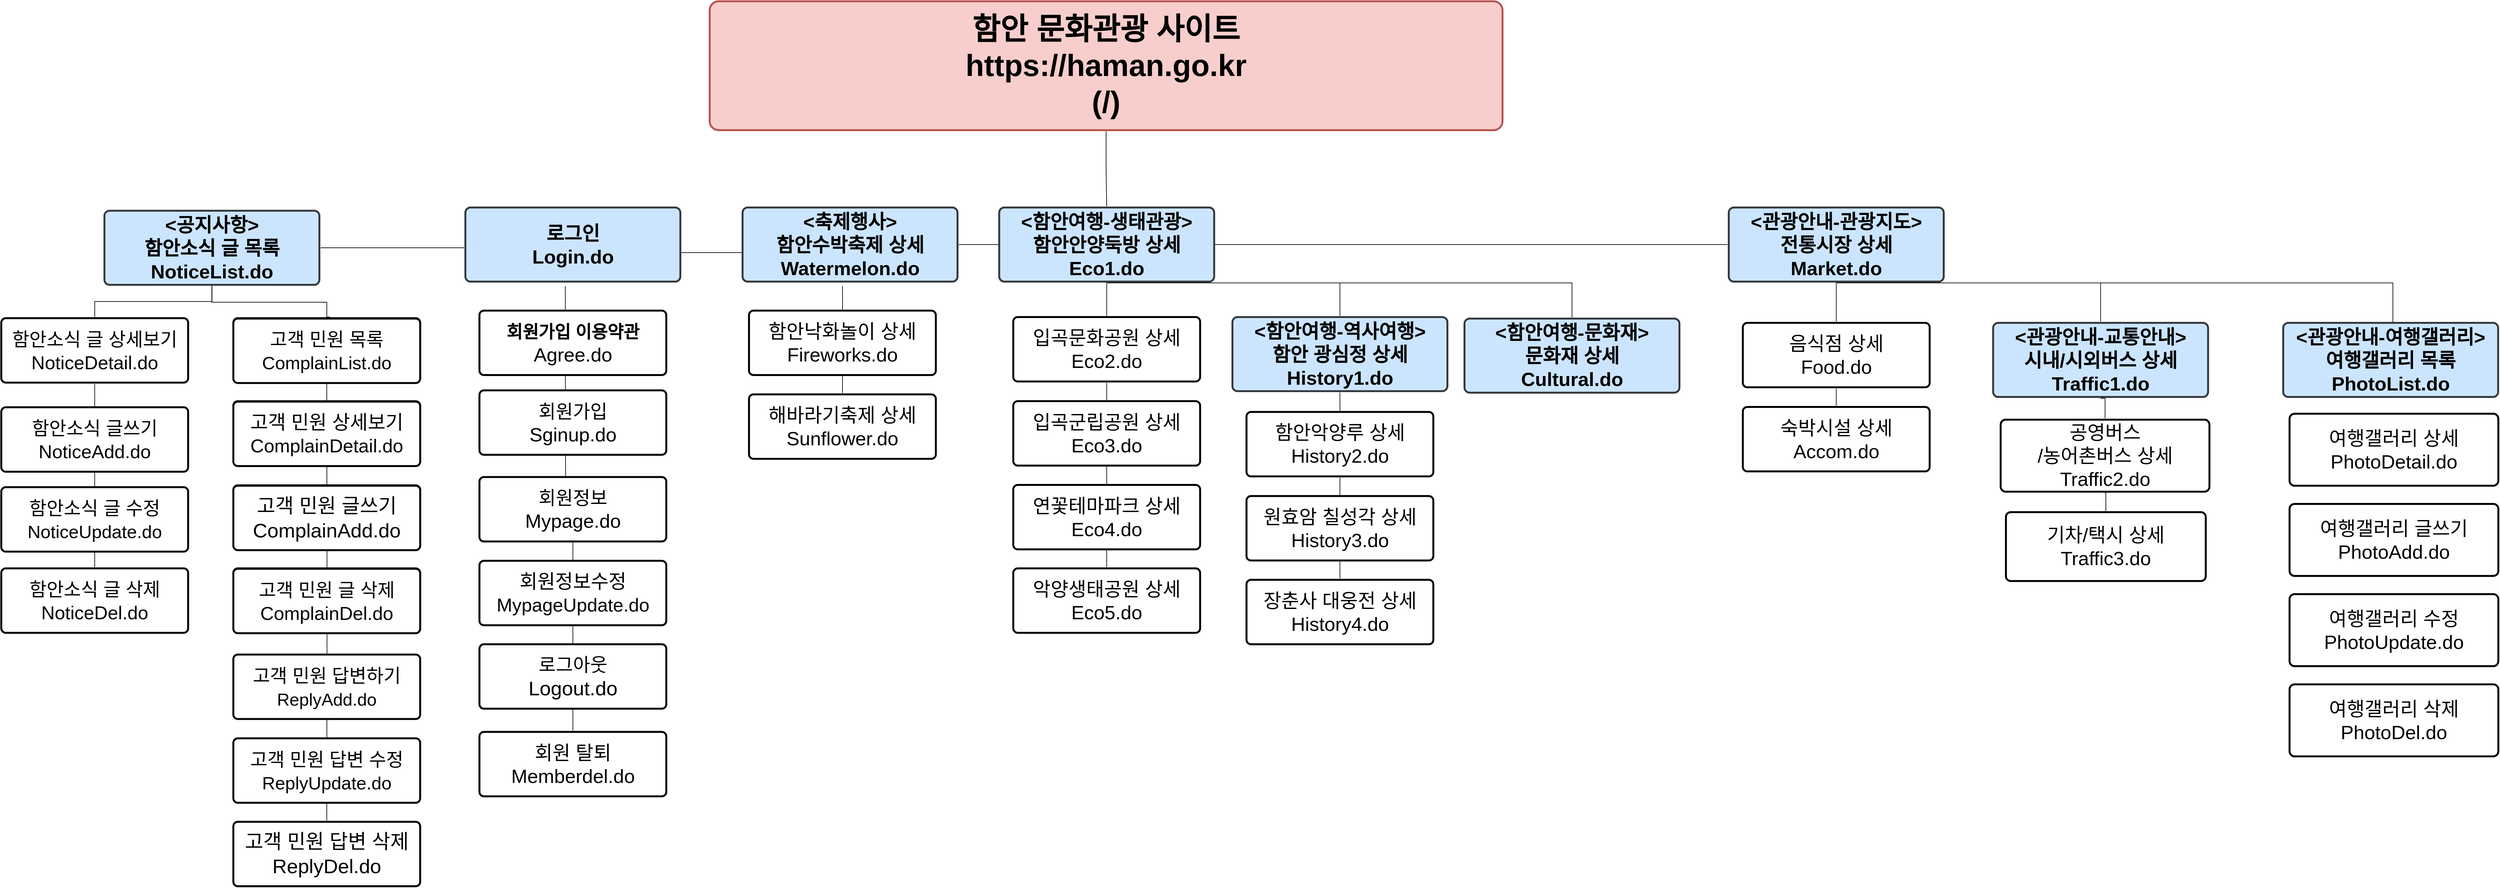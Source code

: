 <mxfile version="21.3.2" type="device">
  <diagram id="6a731a19-8d31-9384-78a2-239565b7b9f0" name="Page-1">
    <mxGraphModel dx="3509" dy="2402" grid="1" gridSize="10" guides="0" tooltips="1" connect="1" arrows="1" fold="1" page="1" pageScale="1" pageWidth="1169" pageHeight="827" background="none" math="0" shadow="0">
      <root>
        <mxCell id="0" />
        <mxCell id="1" parent="0" />
        <mxCell id="B97FNli7kyXhGJYyz91e-1827" style="edgeStyle=orthogonalEdgeStyle;rounded=0;orthogonalLoop=1;jettySize=auto;html=1;exitX=0.5;exitY=1;exitDx=0;exitDy=0;endArrow=none;endFill=0;" parent="1" source="1749" target="B97FNli7kyXhGJYyz91e-1786" edge="1">
          <mxGeometry relative="1" as="geometry" />
        </mxCell>
        <mxCell id="1749" value="&lt;font style=&quot;font-size: 47px;&quot;&gt;함안 문화관광 사이트&lt;br&gt;https://haman.go.kr&lt;br&gt;(/)&lt;br&gt;&lt;/font&gt;" style="rounded=1;whiteSpace=wrap;html=1;shadow=0;labelBackgroundColor=none;strokeWidth=3;fontFamily=Helvetica;fontSize=20;align=center;fontStyle=1;spacing=5;arcSize=7;perimeterSpacing=2;fillColor=#f8cecc;strokeColor=#b85450;" parent="1" vertex="1">
          <mxGeometry x="-61" y="-80" width="1230" height="200" as="geometry" />
        </mxCell>
        <mxCell id="B97FNli7kyXhGJYyz91e-1782" style="edgeStyle=orthogonalEdgeStyle;rounded=0;orthogonalLoop=1;jettySize=auto;html=1;exitX=1;exitY=0.5;exitDx=0;exitDy=0;endArrow=none;endFill=0;" parent="1" source="1771" target="B97FNli7kyXhGJYyz91e-1781" edge="1">
          <mxGeometry relative="1" as="geometry">
            <Array as="points">
              <mxPoint x="-560" y="302" />
              <mxPoint x="-560" y="302" />
            </Array>
          </mxGeometry>
        </mxCell>
        <mxCell id="B97FNli7kyXhGJYyz91e-1798" style="edgeStyle=orthogonalEdgeStyle;rounded=0;orthogonalLoop=1;jettySize=auto;html=1;exitX=0.5;exitY=1;exitDx=0;exitDy=0;endArrow=none;endFill=0;" parent="1" source="1771" target="kG1Z84SjeEAYpl0R3kHJ-1785" edge="1">
          <mxGeometry relative="1" as="geometry" />
        </mxCell>
        <mxCell id="B97FNli7kyXhGJYyz91e-1800" style="edgeStyle=orthogonalEdgeStyle;rounded=0;orthogonalLoop=1;jettySize=auto;html=1;exitX=0.5;exitY=1;exitDx=0;exitDy=0;endArrow=none;endFill=0;" parent="1" edge="1">
          <mxGeometry relative="1" as="geometry">
            <mxPoint x="-833.25" y="359.0" as="sourcePoint" />
            <mxPoint x="-650" y="410" as="targetPoint" />
            <Array as="points">
              <mxPoint x="-833" y="387" />
              <mxPoint x="-655" y="387" />
            </Array>
          </mxGeometry>
        </mxCell>
        <mxCell id="1771" value="&amp;lt;공지사항&amp;gt;&lt;br&gt;함안소식 글 목록&lt;br&gt;NoticeList.do" style="rounded=1;whiteSpace=wrap;html=1;shadow=0;labelBackgroundColor=none;strokeWidth=3;fontFamily=Helvetica;fontSize=30;align=center;spacing=5;fontStyle=1;arcSize=7;perimeterSpacing=2;aspect=fixed;fillColor=#cce5ff;strokeColor=#36393d;" parent="1" vertex="1">
          <mxGeometry x="-1000" y="245" width="333.5" height="115" as="geometry" />
        </mxCell>
        <mxCell id="kG1Z84SjeEAYpl0R3kHJ-1810" style="edgeStyle=orthogonalEdgeStyle;rounded=0;orthogonalLoop=1;jettySize=auto;html=1;exitX=0.5;exitY=1;exitDx=0;exitDy=0;endArrow=none;endFill=0;" parent="1" target="kG1Z84SjeEAYpl0R3kHJ-1804" edge="1">
          <mxGeometry relative="1" as="geometry">
            <mxPoint x="-655.07" y="499.75" as="sourcePoint" />
          </mxGeometry>
        </mxCell>
        <mxCell id="B97FNli7kyXhGJYyz91e-1799" style="edgeStyle=orthogonalEdgeStyle;rounded=0;orthogonalLoop=1;jettySize=auto;html=1;exitX=0.5;exitY=1;exitDx=0;exitDy=0;endArrow=none;endFill=0;" parent="1" source="kG1Z84SjeEAYpl0R3kHJ-1785" target="kG1Z84SjeEAYpl0R3kHJ-1788" edge="1">
          <mxGeometry relative="1" as="geometry" />
        </mxCell>
        <mxCell id="kG1Z84SjeEAYpl0R3kHJ-1785" value="&lt;font style=&quot;font-size: 29px;&quot;&gt;함안소식 글 상세보기&lt;br&gt;NoticeDetail.do&lt;br&gt;&lt;/font&gt;" style="rounded=1;whiteSpace=wrap;html=1;shadow=0;labelBackgroundColor=none;strokeWidth=3;fontFamily=Helvetica;fontSize=30;align=center;spacing=5;fontStyle=0;arcSize=7;perimeterSpacing=2;aspect=fixed;" parent="1" vertex="1">
          <mxGeometry x="-1160" y="411.75" width="289.86" height="100" as="geometry" />
        </mxCell>
        <mxCell id="kG1Z84SjeEAYpl0R3kHJ-1786" value="&lt;font style=&quot;&quot;&gt;&lt;span style=&quot;font-size: 29px;&quot;&gt;함안소식 글 수정&lt;/span&gt;&lt;br&gt;&lt;font style=&quot;font-size: 28px;&quot;&gt;NoticeUpdate.do&lt;/font&gt;&lt;br&gt;&lt;/font&gt;" style="rounded=1;whiteSpace=wrap;html=1;shadow=0;labelBackgroundColor=none;strokeWidth=3;fontFamily=Helvetica;fontSize=30;align=center;spacing=5;fontStyle=0;arcSize=7;perimeterSpacing=2;aspect=fixed;" parent="1" vertex="1">
          <mxGeometry x="-1160" y="674" width="289.86" height="100" as="geometry" />
        </mxCell>
        <mxCell id="kG1Z84SjeEAYpl0R3kHJ-1788" value="&lt;font style=&quot;font-size: 29px;&quot;&gt;함안소식 글 삭제&lt;br&gt;NoticeDel.do&lt;br&gt;&lt;/font&gt;" style="rounded=1;whiteSpace=wrap;html=1;shadow=0;labelBackgroundColor=none;strokeWidth=3;fontFamily=Helvetica;fontSize=30;align=center;spacing=5;fontStyle=0;arcSize=7;perimeterSpacing=2;aspect=fixed;" parent="1" vertex="1">
          <mxGeometry x="-1160" y="800" width="289.86" height="100" as="geometry" />
        </mxCell>
        <mxCell id="kG1Z84SjeEAYpl0R3kHJ-1789" value="&lt;font style=&quot;font-size: 29px;&quot;&gt;함안소식 글쓰기&lt;br&gt;NoticeAdd.do&lt;br&gt;&lt;/font&gt;" style="rounded=1;whiteSpace=wrap;html=1;shadow=0;labelBackgroundColor=none;strokeWidth=3;fontFamily=Helvetica;fontSize=30;align=center;spacing=5;fontStyle=0;arcSize=7;perimeterSpacing=2;aspect=fixed;" parent="1" vertex="1">
          <mxGeometry x="-1160" y="550" width="289.86" height="100" as="geometry" />
        </mxCell>
        <mxCell id="kG1Z84SjeEAYpl0R3kHJ-1790" value="&lt;font style=&quot;&quot;&gt;&lt;span style=&quot;font-size: 27px;&quot;&gt;고객 민원 상세보기&lt;/span&gt;&lt;br&gt;&lt;font style=&quot;font-size: 25px;&quot;&gt;compainDetail.do&lt;/font&gt;&lt;br&gt;&lt;/font&gt;" style="rounded=1;whiteSpace=wrap;html=1;shadow=0;labelBackgroundColor=none;strokeWidth=3;fontFamily=Helvetica;fontSize=30;align=center;spacing=5;fontStyle=0;arcSize=7;perimeterSpacing=2;aspect=fixed;" parent="1" vertex="1">
          <mxGeometry x="-800.0" y="540.62" width="289.86" height="100" as="geometry" />
        </mxCell>
        <mxCell id="kG1Z84SjeEAYpl0R3kHJ-1792" value="&lt;font style=&quot;&quot;&gt;&lt;span style=&quot;font-size: 29px;&quot;&gt;고객 민원 목록&lt;/span&gt;&lt;br&gt;&lt;font style=&quot;font-size: 28px;&quot;&gt;compainList.do&lt;/font&gt;&lt;br&gt;&lt;/font&gt;" style="rounded=1;whiteSpace=wrap;html=1;shadow=0;labelBackgroundColor=none;strokeWidth=3;fontFamily=Helvetica;fontSize=30;align=center;spacing=5;fontStyle=0;arcSize=7;perimeterSpacing=2;aspect=fixed;" parent="1" vertex="1">
          <mxGeometry x="-800.0" y="411.75" width="289.86" height="100" as="geometry" />
        </mxCell>
        <mxCell id="kG1Z84SjeEAYpl0R3kHJ-1793" value="&lt;font style=&quot;&quot;&gt;&lt;span style=&quot;font-size: 29px;&quot;&gt;고객 민원 글 삭제&lt;/span&gt;&lt;br&gt;&lt;font style=&quot;font-size: 29px;&quot;&gt;compainDel.do&lt;/font&gt;&lt;br&gt;&lt;/font&gt;" style="rounded=1;whiteSpace=wrap;html=1;shadow=0;labelBackgroundColor=none;strokeWidth=3;fontFamily=Helvetica;fontSize=30;align=center;spacing=5;fontStyle=0;arcSize=7;perimeterSpacing=2;aspect=fixed;" parent="1" vertex="1">
          <mxGeometry x="-800.0" y="800" width="289.86" height="100" as="geometry" />
        </mxCell>
        <mxCell id="kG1Z84SjeEAYpl0R3kHJ-1794" value="&lt;font style=&quot;&quot;&gt;&lt;span style=&quot;font-size: 29px;&quot;&gt;고객 민원 글쓰기&lt;/span&gt;&lt;br&gt;&lt;font style=&quot;font-size: 27px;&quot;&gt;compainAdd.do&lt;/font&gt;&lt;br&gt;&lt;/font&gt;" style="rounded=1;whiteSpace=wrap;html=1;shadow=0;labelBackgroundColor=none;strokeWidth=3;fontFamily=Helvetica;fontSize=30;align=center;spacing=5;fontStyle=0;arcSize=7;perimeterSpacing=2;aspect=fixed;" parent="1" vertex="1">
          <mxGeometry x="-800.0" y="671.12" width="289.86" height="100" as="geometry" />
        </mxCell>
        <mxCell id="kG1Z84SjeEAYpl0R3kHJ-1819" style="edgeStyle=orthogonalEdgeStyle;rounded=0;orthogonalLoop=1;jettySize=auto;html=1;exitX=0.5;exitY=1;exitDx=0;exitDy=0;endArrow=none;endFill=0;" parent="1" target="kG1Z84SjeEAYpl0R3kHJ-1802" edge="1">
          <mxGeometry relative="1" as="geometry">
            <mxPoint x="-285.0" y="362.0" as="sourcePoint" />
          </mxGeometry>
        </mxCell>
        <mxCell id="kG1Z84SjeEAYpl0R3kHJ-1870" style="edgeStyle=orthogonalEdgeStyle;rounded=0;orthogonalLoop=1;jettySize=auto;html=1;exitX=1;exitY=0.5;exitDx=0;exitDy=0;entryX=0;entryY=0.5;entryDx=0;entryDy=0;endArrow=none;endFill=0;" parent="1" edge="1">
          <mxGeometry relative="1" as="geometry">
            <mxPoint x="-138" y="310.0" as="sourcePoint" />
            <mxPoint x="-2" y="310.0" as="targetPoint" />
          </mxGeometry>
        </mxCell>
        <mxCell id="kG1Z84SjeEAYpl0R3kHJ-1798" value="&lt;font style=&quot;&quot;&gt;회원정보수정&lt;font style=&quot;font-size: 29px;&quot;&gt;MypageUpdate.do&lt;/font&gt;&lt;br&gt;&lt;/font&gt;" style="rounded=1;whiteSpace=wrap;html=1;shadow=0;labelBackgroundColor=none;strokeWidth=3;fontFamily=Helvetica;fontSize=30;align=center;spacing=5;fontStyle=0;arcSize=7;perimeterSpacing=2;aspect=fixed;flipV=1;flipH=0;" parent="1" vertex="1">
          <mxGeometry x="-418.18" y="788.25" width="289.86" height="100" as="geometry" />
        </mxCell>
        <mxCell id="kG1Z84SjeEAYpl0R3kHJ-1799" value="&lt;font style=&quot;&quot;&gt;&lt;span style=&quot;font-size: 29px;&quot;&gt;회원가입&lt;/span&gt;&lt;br&gt;Sginup.do&lt;br&gt;&lt;/font&gt;" style="rounded=1;whiteSpace=wrap;html=1;shadow=0;labelBackgroundColor=none;strokeWidth=3;fontFamily=Helvetica;fontSize=30;align=center;spacing=5;fontStyle=0;arcSize=7;perimeterSpacing=2;aspect=fixed;flipH=0;flipV=1;" parent="1" vertex="1">
          <mxGeometry x="-418.18" y="523.75" width="289.86" height="100" as="geometry" />
        </mxCell>
        <mxCell id="kG1Z84SjeEAYpl0R3kHJ-1800" value="&lt;font style=&quot;&quot;&gt;&lt;span style=&quot;font-size: 29px;&quot;&gt;로그아웃&lt;/span&gt;&lt;br&gt;&lt;font style=&quot;font-size: 31px;&quot;&gt;Logout.do&lt;/font&gt;&lt;br&gt;&lt;/font&gt;" style="rounded=1;whiteSpace=wrap;html=1;shadow=0;labelBackgroundColor=none;strokeWidth=3;fontFamily=Helvetica;fontSize=30;align=center;spacing=5;fontStyle=0;arcSize=7;perimeterSpacing=2;aspect=fixed;flipV=1;flipH=0;" parent="1" vertex="1">
          <mxGeometry x="-418.18" y="917.75" width="289.86" height="100" as="geometry" />
        </mxCell>
        <mxCell id="kG1Z84SjeEAYpl0R3kHJ-1801" value="&lt;font style=&quot;&quot;&gt;&lt;span style=&quot;font-size: 29px;&quot;&gt;회원정보&lt;br&gt;&lt;/span&gt;Mypage.do&lt;br&gt;&lt;/font&gt;" style="rounded=1;whiteSpace=wrap;html=1;shadow=0;labelBackgroundColor=none;strokeWidth=3;fontFamily=Helvetica;fontSize=30;align=center;spacing=5;fontStyle=0;arcSize=7;perimeterSpacing=2;aspect=fixed;flipV=1;flipH=0;" parent="1" vertex="1">
          <mxGeometry x="-418.18" y="658.25" width="289.86" height="100" as="geometry" />
        </mxCell>
        <mxCell id="kG1Z84SjeEAYpl0R3kHJ-1802" value="&lt;font style=&quot;font-size: 30px;&quot;&gt;&lt;span style=&quot;&quot;&gt;회원 탈퇴&lt;/span&gt;&lt;br&gt;&lt;font style=&quot;font-size: 30px;&quot;&gt;Memberdel.do&lt;/font&gt;&lt;br&gt;&lt;/font&gt;" style="rounded=1;whiteSpace=wrap;html=1;shadow=0;labelBackgroundColor=none;strokeWidth=3;fontFamily=Helvetica;fontSize=30;align=center;spacing=5;fontStyle=0;arcSize=7;perimeterSpacing=2;aspect=fixed;flipV=1;flipH=0;" parent="1" vertex="1">
          <mxGeometry x="-418.18" y="1053.75" width="289.86" height="100" as="geometry" />
        </mxCell>
        <mxCell id="kG1Z84SjeEAYpl0R3kHJ-1803" value="&lt;font style=&quot;&quot;&gt;&lt;span style=&quot;font-size: 29px;&quot;&gt;고객 민원 답변 수정&lt;/span&gt;&lt;br&gt;&lt;font style=&quot;font-size: 28px;&quot;&gt;ReplyUpdate.do&lt;/font&gt;&lt;br&gt;&lt;/font&gt;" style="rounded=1;whiteSpace=wrap;html=1;shadow=0;labelBackgroundColor=none;strokeWidth=3;fontFamily=Helvetica;fontSize=30;align=center;spacing=5;fontStyle=0;arcSize=7;perimeterSpacing=2;aspect=fixed;" parent="1" vertex="1">
          <mxGeometry x="-800.0" y="1063.75" width="289.86" height="100" as="geometry" />
        </mxCell>
        <mxCell id="kG1Z84SjeEAYpl0R3kHJ-1804" value="&lt;font style=&quot;font-size: 31px;&quot;&gt;&lt;span style=&quot;&quot;&gt;고객 민원 답변 삭제&lt;/span&gt;&lt;br&gt;&lt;font style=&quot;font-size: 31px;&quot;&gt;ReplyDel.do&lt;/font&gt;&lt;br&gt;&lt;/font&gt;" style="rounded=1;whiteSpace=wrap;html=1;shadow=0;labelBackgroundColor=none;strokeWidth=3;fontFamily=Helvetica;fontSize=30;align=center;spacing=5;fontStyle=0;arcSize=7;perimeterSpacing=2;aspect=fixed;" parent="1" vertex="1">
          <mxGeometry x="-800.0" y="1193.25" width="289.86" height="100" as="geometry" />
        </mxCell>
        <mxCell id="kG1Z84SjeEAYpl0R3kHJ-1805" value="&lt;font style=&quot;&quot;&gt;&lt;span style=&quot;font-size: 29px;&quot;&gt;고객 민원 답변하기&lt;/span&gt;&lt;br&gt;&lt;font style=&quot;font-size: 27px;&quot;&gt;ReplyAdd.do&lt;/font&gt;&lt;br&gt;&lt;/font&gt;" style="rounded=1;whiteSpace=wrap;html=1;shadow=0;labelBackgroundColor=none;strokeWidth=3;fontFamily=Helvetica;fontSize=30;align=center;spacing=5;fontStyle=0;arcSize=7;perimeterSpacing=2;aspect=fixed;" parent="1" vertex="1">
          <mxGeometry x="-800.0" y="933.75" width="289.86" height="100" as="geometry" />
        </mxCell>
        <mxCell id="kG1Z84SjeEAYpl0R3kHJ-1831" style="edgeStyle=orthogonalEdgeStyle;rounded=0;orthogonalLoop=1;jettySize=auto;html=1;exitX=0.5;exitY=1;exitDx=0;exitDy=0;endArrow=none;endFill=0;" parent="1" target="kG1Z84SjeEAYpl0R3kHJ-1822" edge="1">
          <mxGeometry relative="1" as="geometry">
            <mxPoint x="145" y="362.0" as="sourcePoint" />
          </mxGeometry>
        </mxCell>
        <mxCell id="kG1Z84SjeEAYpl0R3kHJ-1818" value="&lt;font style=&quot;&quot;&gt;&lt;b&gt;&lt;span style=&quot;font-size: 27px;&quot;&gt;회원가입 이용약관&lt;/span&gt;&lt;br&gt;&lt;/b&gt;Agree.do&lt;br&gt;&lt;/font&gt;" style="rounded=1;whiteSpace=wrap;html=1;shadow=0;labelBackgroundColor=none;strokeWidth=3;fontFamily=Helvetica;fontSize=30;align=center;spacing=5;fontStyle=0;arcSize=7;perimeterSpacing=2;aspect=fixed;flipV=1;flipH=0;" parent="1" vertex="1">
          <mxGeometry x="-418.18" y="400" width="289.86" height="100" as="geometry" />
        </mxCell>
        <mxCell id="kG1Z84SjeEAYpl0R3kHJ-1821" value="함안낙화놀이 상세&lt;br&gt;Fireworks.do" style="rounded=1;whiteSpace=wrap;html=1;shadow=0;labelBackgroundColor=none;strokeWidth=3;fontFamily=Helvetica;fontSize=30;align=center;spacing=5;fontStyle=0;arcSize=7;perimeterSpacing=2;aspect=fixed;flipV=1;flipH=0;" parent="1" vertex="1">
          <mxGeometry y="400" width="289.86" height="100" as="geometry" />
        </mxCell>
        <mxCell id="kG1Z84SjeEAYpl0R3kHJ-1822" value="해바라기축제 상세&lt;br&gt;Sunflower.do" style="rounded=1;whiteSpace=wrap;html=1;shadow=0;labelBackgroundColor=none;strokeWidth=3;fontFamily=Helvetica;fontSize=30;align=center;spacing=5;fontStyle=0;arcSize=7;perimeterSpacing=2;aspect=fixed;flipV=1;flipH=0;" parent="1" vertex="1">
          <mxGeometry y="530" width="289.86" height="100" as="geometry" />
        </mxCell>
        <mxCell id="B97FNli7kyXhGJYyz91e-1801" style="edgeStyle=orthogonalEdgeStyle;rounded=0;orthogonalLoop=1;jettySize=auto;html=1;exitX=0.5;exitY=1;exitDx=0;exitDy=0;entryX=0.5;entryY=0;entryDx=0;entryDy=0;endArrow=none;endFill=0;" parent="1" source="kG1Z84SjeEAYpl0R3kHJ-1827" target="kG1Z84SjeEAYpl0R3kHJ-1830" edge="1">
          <mxGeometry relative="1" as="geometry" />
        </mxCell>
        <mxCell id="kG1Z84SjeEAYpl0R3kHJ-1827" value="입곡문화공원 상세Eco2.do" style="rounded=1;whiteSpace=wrap;html=1;shadow=0;labelBackgroundColor=none;strokeWidth=3;fontFamily=Helvetica;fontSize=30;align=center;spacing=5;fontStyle=0;arcSize=7;perimeterSpacing=2;aspect=fixed;flipV=1;flipH=0;" parent="1" vertex="1">
          <mxGeometry x="410" y="410" width="289.86" height="100" as="geometry" />
        </mxCell>
        <mxCell id="kG1Z84SjeEAYpl0R3kHJ-1828" value="입곡군립공원 상세&lt;br&gt;Eco3.do" style="rounded=1;whiteSpace=wrap;html=1;shadow=0;labelBackgroundColor=none;strokeWidth=3;fontFamily=Helvetica;fontSize=30;align=center;spacing=5;fontStyle=0;arcSize=7;perimeterSpacing=2;aspect=fixed;flipV=1;flipH=0;" parent="1" vertex="1">
          <mxGeometry x="410" y="540.5" width="289.86" height="100" as="geometry" />
        </mxCell>
        <mxCell id="kG1Z84SjeEAYpl0R3kHJ-1829" value="연꽃테마파크 상세&lt;br&gt;Eco4.do" style="rounded=1;whiteSpace=wrap;html=1;shadow=0;labelBackgroundColor=none;strokeWidth=3;fontFamily=Helvetica;fontSize=30;align=center;spacing=5;fontStyle=0;arcSize=7;perimeterSpacing=2;aspect=fixed;flipV=1;flipH=0;" parent="1" vertex="1">
          <mxGeometry x="410" y="670.5" width="289.86" height="100" as="geometry" />
        </mxCell>
        <mxCell id="kG1Z84SjeEAYpl0R3kHJ-1830" value="악양생태공원 상세&lt;br&gt;Eco5.do" style="rounded=1;whiteSpace=wrap;html=1;shadow=0;labelBackgroundColor=none;strokeWidth=3;fontFamily=Helvetica;fontSize=30;align=center;spacing=5;fontStyle=0;arcSize=7;perimeterSpacing=2;aspect=fixed;flipV=1;flipH=0;" parent="1" vertex="1">
          <mxGeometry x="410" y="800" width="289.86" height="100" as="geometry" />
        </mxCell>
        <mxCell id="B97FNli7kyXhGJYyz91e-1821" style="edgeStyle=orthogonalEdgeStyle;rounded=0;orthogonalLoop=1;jettySize=auto;html=1;exitX=0.5;exitY=1;exitDx=0;exitDy=0;endArrow=none;endFill=0;" parent="1" source="kG1Z84SjeEAYpl0R3kHJ-1844" target="kG1Z84SjeEAYpl0R3kHJ-1846" edge="1">
          <mxGeometry relative="1" as="geometry" />
        </mxCell>
        <mxCell id="kG1Z84SjeEAYpl0R3kHJ-1844" value="함안악양루 상세&lt;br&gt;History2.do" style="rounded=1;whiteSpace=wrap;html=1;shadow=0;labelBackgroundColor=none;strokeWidth=3;fontFamily=Helvetica;fontSize=30;align=center;spacing=5;fontStyle=0;arcSize=7;perimeterSpacing=2;aspect=fixed;flipV=1;flipH=0;" parent="1" vertex="1">
          <mxGeometry x="771.82" y="557.25" width="289.86" height="100" as="geometry" />
        </mxCell>
        <mxCell id="kG1Z84SjeEAYpl0R3kHJ-1845" value="원효암 칠성각 상세&lt;br&gt;History3.do" style="rounded=1;whiteSpace=wrap;html=1;shadow=0;labelBackgroundColor=none;strokeWidth=3;fontFamily=Helvetica;fontSize=30;align=center;spacing=5;fontStyle=0;arcSize=7;perimeterSpacing=2;aspect=fixed;flipV=1;flipH=0;" parent="1" vertex="1">
          <mxGeometry x="771.82" y="687.75" width="289.86" height="100" as="geometry" />
        </mxCell>
        <mxCell id="kG1Z84SjeEAYpl0R3kHJ-1846" value="장춘사 대웅전 상세&lt;br&gt;History4.do" style="rounded=1;whiteSpace=wrap;html=1;shadow=0;labelBackgroundColor=none;strokeWidth=3;fontFamily=Helvetica;fontSize=30;align=center;spacing=5;fontStyle=0;arcSize=7;perimeterSpacing=2;aspect=fixed;flipV=1;flipH=0;" parent="1" vertex="1">
          <mxGeometry x="771.82" y="817.75" width="289.86" height="100" as="geometry" />
        </mxCell>
        <mxCell id="B97FNli7kyXhGJYyz91e-1809" style="edgeStyle=orthogonalEdgeStyle;rounded=0;orthogonalLoop=1;jettySize=auto;html=1;exitX=0.5;exitY=1;exitDx=0;exitDy=0;entryX=0.5;entryY=0;entryDx=0;entryDy=0;endArrow=none;endFill=0;" parent="1" source="kG1Z84SjeEAYpl0R3kHJ-1858" target="kG1Z84SjeEAYpl0R3kHJ-1859" edge="1">
          <mxGeometry relative="1" as="geometry" />
        </mxCell>
        <mxCell id="kG1Z84SjeEAYpl0R3kHJ-1858" value="음식점 상세&lt;br&gt;Food.do" style="rounded=1;whiteSpace=wrap;html=1;shadow=0;labelBackgroundColor=none;strokeWidth=3;fontFamily=Helvetica;fontSize=30;align=center;spacing=5;fontStyle=0;arcSize=7;perimeterSpacing=2;aspect=fixed;flipV=1;flipH=0;" parent="1" vertex="1">
          <mxGeometry x="1541.82" y="419" width="289.86" height="100" as="geometry" />
        </mxCell>
        <mxCell id="kG1Z84SjeEAYpl0R3kHJ-1859" value="숙박시설 상세&lt;br&gt;Accom.do" style="rounded=1;whiteSpace=wrap;html=1;shadow=0;labelBackgroundColor=none;strokeWidth=3;fontFamily=Helvetica;fontSize=30;align=center;spacing=5;fontStyle=0;arcSize=7;perimeterSpacing=2;aspect=fixed;flipV=1;flipH=0;" parent="1" vertex="1">
          <mxGeometry x="1541.82" y="549.5" width="289.86" height="100" as="geometry" />
        </mxCell>
        <mxCell id="B97FNli7kyXhGJYyz91e-1824" style="edgeStyle=orthogonalEdgeStyle;rounded=0;orthogonalLoop=1;jettySize=auto;html=1;exitX=0.5;exitY=1;exitDx=0;exitDy=0;entryX=0.5;entryY=0;entryDx=0;entryDy=0;endArrow=none;endFill=0;" parent="1" source="kG1Z84SjeEAYpl0R3kHJ-1863" target="kG1Z84SjeEAYpl0R3kHJ-1864" edge="1">
          <mxGeometry relative="1" as="geometry" />
        </mxCell>
        <mxCell id="kG1Z84SjeEAYpl0R3kHJ-1863" value="&lt;font style=&quot;font-size: 30px;&quot;&gt;공영버스&lt;br style=&quot;&quot;&gt;/농어촌버스 상세&lt;br style=&quot;&quot;&gt;Traffic2.do&lt;/font&gt;" style="rounded=1;whiteSpace=wrap;html=1;shadow=0;labelBackgroundColor=none;strokeWidth=3;fontFamily=Helvetica;fontSize=28;align=center;spacing=5;fontStyle=0;arcSize=7;perimeterSpacing=2;aspect=fixed;flipV=1;flipH=0;" parent="1" vertex="1">
          <mxGeometry x="1941.82" y="569.25" width="323.92" height="111.75" as="geometry" />
        </mxCell>
        <mxCell id="kG1Z84SjeEAYpl0R3kHJ-1864" value="기차/택시 상세&lt;br&gt;Traffic3.do" style="rounded=1;whiteSpace=wrap;html=1;shadow=0;labelBackgroundColor=none;strokeWidth=3;fontFamily=Helvetica;fontSize=30;align=center;spacing=5;fontStyle=0;arcSize=7;perimeterSpacing=2;aspect=fixed;flipV=1;flipH=0;" parent="1" vertex="1">
          <mxGeometry x="1950" y="712.69" width="310" height="106.94" as="geometry" />
        </mxCell>
        <mxCell id="B97FNli7kyXhGJYyz91e-1781" value="로그인&lt;br style=&quot;border-color: var(--border-color);&quot;&gt;Login.do" style="rounded=1;whiteSpace=wrap;html=1;shadow=0;labelBackgroundColor=none;strokeWidth=3;fontFamily=Helvetica;fontSize=30;align=center;spacing=5;fontStyle=1;arcSize=7;perimeterSpacing=2;aspect=fixed;fillColor=#cce5ff;strokeColor=#36393d;" parent="1" vertex="1">
          <mxGeometry x="-440" y="240" width="333.5" height="115" as="geometry" />
        </mxCell>
        <mxCell id="B97FNli7kyXhGJYyz91e-1828" style="edgeStyle=orthogonalEdgeStyle;rounded=0;orthogonalLoop=1;jettySize=auto;html=1;exitX=1;exitY=0.5;exitDx=0;exitDy=0;entryX=0;entryY=0.5;entryDx=0;entryDy=0;endArrow=none;endFill=0;" parent="1" source="B97FNli7kyXhGJYyz91e-1783" target="B97FNli7kyXhGJYyz91e-1806" edge="1">
          <mxGeometry relative="1" as="geometry" />
        </mxCell>
        <mxCell id="B97FNli7kyXhGJYyz91e-1783" value="&amp;lt;축제행사&amp;gt;&lt;br style=&quot;border-color: var(--border-color);&quot;&gt;함안수박축제 상세&lt;br style=&quot;border-color: var(--border-color);&quot;&gt;Watermelon.do" style="rounded=1;whiteSpace=wrap;html=1;shadow=0;labelBackgroundColor=none;strokeWidth=3;fontFamily=Helvetica;fontSize=30;align=center;spacing=5;fontStyle=1;arcSize=7;perimeterSpacing=2;aspect=fixed;fillColor=#cce5ff;strokeColor=#36393d;" parent="1" vertex="1">
          <mxGeometry x="-10" y="240" width="333.5" height="115" as="geometry" />
        </mxCell>
        <mxCell id="B97FNli7kyXhGJYyz91e-1804" style="edgeStyle=orthogonalEdgeStyle;rounded=0;orthogonalLoop=1;jettySize=auto;html=1;exitX=0.5;exitY=1;exitDx=0;exitDy=0;endArrow=none;endFill=0;" parent="1" source="B97FNli7kyXhGJYyz91e-1786" target="B97FNli7kyXhGJYyz91e-1802" edge="1">
          <mxGeometry relative="1" as="geometry" />
        </mxCell>
        <mxCell id="B97FNli7kyXhGJYyz91e-1805" style="edgeStyle=orthogonalEdgeStyle;rounded=0;orthogonalLoop=1;jettySize=auto;html=1;exitX=0.5;exitY=1;exitDx=0;exitDy=0;entryX=0.5;entryY=0;entryDx=0;entryDy=0;endArrow=none;endFill=0;" parent="1" source="B97FNli7kyXhGJYyz91e-1786" target="B97FNli7kyXhGJYyz91e-1803" edge="1">
          <mxGeometry relative="1" as="geometry" />
        </mxCell>
        <mxCell id="B97FNli7kyXhGJYyz91e-1810" style="rounded=0;orthogonalLoop=1;jettySize=auto;html=1;exitX=0.5;exitY=1;exitDx=0;exitDy=0;endArrow=none;endFill=0;" parent="1" source="B97FNli7kyXhGJYyz91e-1786" target="kG1Z84SjeEAYpl0R3kHJ-1827" edge="1">
          <mxGeometry relative="1" as="geometry" />
        </mxCell>
        <mxCell id="B97FNli7kyXhGJYyz91e-1786" value="&amp;lt;함안여행-생태관광&amp;gt;&lt;br style=&quot;border-color: var(--border-color);&quot;&gt;함안안양둑방 상세&lt;br style=&quot;border-color: var(--border-color);&quot;&gt;Eco1.do" style="rounded=1;whiteSpace=wrap;html=1;shadow=0;labelBackgroundColor=none;strokeWidth=3;fontFamily=Helvetica;fontSize=30;align=center;spacing=5;fontStyle=1;arcSize=7;perimeterSpacing=2;aspect=fixed;fillColor=#cce5ff;strokeColor=#36393d;" parent="1" vertex="1">
          <mxGeometry x="388.18" y="240" width="333.5" height="115" as="geometry" />
        </mxCell>
        <mxCell id="B97FNli7kyXhGJYyz91e-1793" value="&lt;font style=&quot;&quot;&gt;&lt;span style=&quot;font-size: 29px;&quot;&gt;고객 민원 목록&lt;/span&gt;&lt;br&gt;&lt;font style=&quot;font-size: 28px;&quot;&gt;ComplainList.do&lt;/font&gt;&lt;br&gt;&lt;/font&gt;" style="rounded=1;whiteSpace=wrap;html=1;shadow=0;labelBackgroundColor=none;strokeWidth=3;fontFamily=Helvetica;fontSize=30;align=center;spacing=5;fontStyle=0;arcSize=7;perimeterSpacing=2;aspect=fixed;" parent="1" vertex="1">
          <mxGeometry x="-800.0" y="412.32" width="289.86" height="100" as="geometry" />
        </mxCell>
        <mxCell id="B97FNli7kyXhGJYyz91e-1794" value="&lt;font style=&quot;&quot;&gt;&lt;font style=&quot;font-size: 30px;&quot;&gt;고객 민원 상세보기&lt;/font&gt;&lt;br&gt;&lt;font style=&quot;font-size: 29px;&quot;&gt;ComplainDetail.do&lt;/font&gt;&lt;br&gt;&lt;/font&gt;" style="rounded=1;whiteSpace=wrap;html=1;shadow=0;labelBackgroundColor=none;strokeWidth=3;fontFamily=Helvetica;fontSize=30;align=center;spacing=5;fontStyle=0;arcSize=7;perimeterSpacing=2;aspect=fixed;" parent="1" vertex="1">
          <mxGeometry x="-800.0" y="541.19" width="289.86" height="100" as="geometry" />
        </mxCell>
        <mxCell id="B97FNli7kyXhGJYyz91e-1795" value="&lt;font style=&quot;font-size: 31px;&quot;&gt;&lt;span style=&quot;&quot;&gt;고객 민원 글쓰기&lt;/span&gt;&lt;br&gt;&lt;font style=&quot;font-size: 31px;&quot;&gt;ComplainAdd.do&lt;/font&gt;&lt;br&gt;&lt;/font&gt;" style="rounded=1;whiteSpace=wrap;html=1;shadow=0;labelBackgroundColor=none;strokeWidth=3;fontFamily=Helvetica;fontSize=30;align=center;spacing=5;fontStyle=0;arcSize=7;perimeterSpacing=2;aspect=fixed;" parent="1" vertex="1">
          <mxGeometry x="-800.0" y="671.69" width="289.86" height="100" as="geometry" />
        </mxCell>
        <mxCell id="B97FNli7kyXhGJYyz91e-1797" value="&lt;font style=&quot;&quot;&gt;&lt;span style=&quot;font-size: 29px;&quot;&gt;고객 민원 글 삭제&lt;/span&gt;&lt;br&gt;&lt;font style=&quot;font-size: 29px;&quot;&gt;ComplainDel.do&lt;/font&gt;&lt;br&gt;&lt;/font&gt;" style="rounded=1;whiteSpace=wrap;html=1;shadow=0;labelBackgroundColor=none;strokeWidth=3;fontFamily=Helvetica;fontSize=30;align=center;spacing=5;fontStyle=0;arcSize=7;perimeterSpacing=2;aspect=fixed;" parent="1" vertex="1">
          <mxGeometry x="-800.0" y="800.57" width="289.86" height="100" as="geometry" />
        </mxCell>
        <mxCell id="B97FNli7kyXhGJYyz91e-1820" style="edgeStyle=orthogonalEdgeStyle;rounded=0;orthogonalLoop=1;jettySize=auto;html=1;exitX=0.5;exitY=1;exitDx=0;exitDy=0;endArrow=none;endFill=0;" parent="1" source="B97FNli7kyXhGJYyz91e-1802" target="kG1Z84SjeEAYpl0R3kHJ-1844" edge="1">
          <mxGeometry relative="1" as="geometry" />
        </mxCell>
        <mxCell id="B97FNli7kyXhGJYyz91e-1802" value="&amp;lt;함안여행-역사여행&amp;gt;&lt;br style=&quot;border-color: var(--border-color);&quot;&gt;함안 광심정 상세&lt;br style=&quot;border-color: var(--border-color);&quot;&gt;History1.do" style="rounded=1;whiteSpace=wrap;html=1;shadow=0;labelBackgroundColor=none;strokeWidth=3;fontFamily=Helvetica;fontSize=30;align=center;spacing=5;fontStyle=1;arcSize=7;perimeterSpacing=2;aspect=fixed;fillColor=#cce5ff;strokeColor=#36393d;" parent="1" vertex="1">
          <mxGeometry x="750" y="410" width="333.5" height="115" as="geometry" />
        </mxCell>
        <mxCell id="B97FNli7kyXhGJYyz91e-1803" value="&amp;lt;함안여행-문화재&amp;gt;&lt;br style=&quot;border-color: var(--border-color);&quot;&gt;문화재 상세&lt;br style=&quot;border-color: var(--border-color);&quot;&gt;Cultural.do" style="rounded=1;whiteSpace=wrap;html=1;shadow=0;labelBackgroundColor=none;strokeWidth=3;fontFamily=Helvetica;fontSize=30;align=center;spacing=5;fontStyle=1;arcSize=7;perimeterSpacing=2;aspect=fixed;fillColor=#cce5ff;strokeColor=#36393d;" parent="1" vertex="1">
          <mxGeometry x="1110" y="412.32" width="333.5" height="115" as="geometry" />
        </mxCell>
        <mxCell id="B97FNli7kyXhGJYyz91e-1808" style="edgeStyle=orthogonalEdgeStyle;rounded=0;orthogonalLoop=1;jettySize=auto;html=1;exitX=0.5;exitY=1;exitDx=0;exitDy=0;entryX=0.5;entryY=0;entryDx=0;entryDy=0;endArrow=none;endFill=0;" parent="1" source="B97FNli7kyXhGJYyz91e-1806" target="kG1Z84SjeEAYpl0R3kHJ-1858" edge="1">
          <mxGeometry relative="1" as="geometry" />
        </mxCell>
        <mxCell id="B97FNli7kyXhGJYyz91e-1825" style="edgeStyle=orthogonalEdgeStyle;rounded=0;orthogonalLoop=1;jettySize=auto;html=1;exitX=0.5;exitY=1;exitDx=0;exitDy=0;entryX=0.5;entryY=0;entryDx=0;entryDy=0;endArrow=none;endFill=0;" parent="1" source="B97FNli7kyXhGJYyz91e-1806" target="B97FNli7kyXhGJYyz91e-1812" edge="1">
          <mxGeometry relative="1" as="geometry" />
        </mxCell>
        <mxCell id="B97FNli7kyXhGJYyz91e-1826" style="edgeStyle=orthogonalEdgeStyle;rounded=0;orthogonalLoop=1;jettySize=auto;html=1;exitX=0.5;exitY=1;exitDx=0;exitDy=0;entryX=0.51;entryY=0.395;entryDx=0;entryDy=0;entryPerimeter=0;endArrow=none;endFill=0;" parent="1" source="B97FNli7kyXhGJYyz91e-1806" target="B97FNli7kyXhGJYyz91e-1811" edge="1">
          <mxGeometry relative="1" as="geometry" />
        </mxCell>
        <mxCell id="B97FNli7kyXhGJYyz91e-1806" value="&amp;lt;관광안내-관광지도&amp;gt;&lt;br style=&quot;border-color: var(--border-color);&quot;&gt;전통시장 상세&lt;br style=&quot;border-color: var(--border-color);&quot;&gt;Market.do" style="rounded=1;whiteSpace=wrap;html=1;shadow=0;labelBackgroundColor=none;strokeWidth=3;fontFamily=Helvetica;fontSize=30;align=center;spacing=5;fontStyle=1;arcSize=7;perimeterSpacing=2;aspect=fixed;fillColor=#cce5ff;strokeColor=#36393d;" parent="1" vertex="1">
          <mxGeometry x="1520" y="240" width="333.5" height="115" as="geometry" />
        </mxCell>
        <mxCell id="B97FNli7kyXhGJYyz91e-1811" value="&amp;lt;관광안내-여행갤러리&amp;gt;&lt;br style=&quot;border-color: var(--border-color);&quot;&gt;여행갤러리 목록&lt;br style=&quot;border-color: var(--border-color);&quot;&gt;PhotoList.do" style="rounded=1;whiteSpace=wrap;html=1;shadow=0;labelBackgroundColor=none;strokeWidth=3;fontFamily=Helvetica;fontSize=30;align=center;spacing=5;fontStyle=1;arcSize=7;perimeterSpacing=2;aspect=fixed;fillColor=#cce5ff;strokeColor=#36393d;" parent="1" vertex="1">
          <mxGeometry x="2380.14" y="419" width="333.5" height="115" as="geometry" />
        </mxCell>
        <mxCell id="B97FNli7kyXhGJYyz91e-1823" style="edgeStyle=orthogonalEdgeStyle;rounded=0;orthogonalLoop=1;jettySize=auto;html=1;exitX=0.5;exitY=1;exitDx=0;exitDy=0;entryX=0.5;entryY=0;entryDx=0;entryDy=0;endArrow=none;endFill=0;" parent="1" source="B97FNli7kyXhGJYyz91e-1812" target="kG1Z84SjeEAYpl0R3kHJ-1863" edge="1">
          <mxGeometry relative="1" as="geometry" />
        </mxCell>
        <mxCell id="B97FNli7kyXhGJYyz91e-1812" value="&amp;lt;관광안내-교통안내&amp;gt;&lt;br style=&quot;border-color: var(--border-color);&quot;&gt;시내/시외버스 상세&lt;br style=&quot;border-color: var(--border-color);&quot;&gt;Traffic1.do" style="rounded=1;whiteSpace=wrap;html=1;shadow=0;labelBackgroundColor=none;strokeWidth=3;fontFamily=Helvetica;fontSize=30;align=center;spacing=5;fontStyle=1;arcSize=7;perimeterSpacing=2;aspect=fixed;fillColor=#cce5ff;strokeColor=#36393d;" parent="1" vertex="1">
          <mxGeometry x="1930.14" y="419" width="333.5" height="115" as="geometry" />
        </mxCell>
        <mxCell id="k8YAd8yZ4b3_hYVsbffe-1771" value="&lt;font style=&quot;font-size: 30px;&quot;&gt;여행갤러리 상세&lt;br style=&quot;&quot;&gt;PhotoDetail.do&lt;/font&gt;" style="rounded=1;whiteSpace=wrap;html=1;shadow=0;labelBackgroundColor=none;strokeWidth=3;fontFamily=Helvetica;fontSize=28;align=center;spacing=5;fontStyle=0;arcSize=7;perimeterSpacing=2;aspect=fixed;flipV=1;flipH=0;" vertex="1" parent="1">
          <mxGeometry x="2390.0" y="560" width="323.92" height="111.75" as="geometry" />
        </mxCell>
        <mxCell id="k8YAd8yZ4b3_hYVsbffe-1773" value="&lt;font style=&quot;font-size: 30px;&quot;&gt;여행갤러리 글쓰기&lt;br style=&quot;&quot;&gt;PhotoAdd.do&lt;/font&gt;" style="rounded=1;whiteSpace=wrap;html=1;shadow=0;labelBackgroundColor=none;strokeWidth=3;fontFamily=Helvetica;fontSize=28;align=center;spacing=5;fontStyle=0;arcSize=7;perimeterSpacing=2;aspect=fixed;flipV=1;flipH=0;" vertex="1" parent="1">
          <mxGeometry x="2390.0" y="700" width="323.92" height="111.75" as="geometry" />
        </mxCell>
        <mxCell id="k8YAd8yZ4b3_hYVsbffe-1774" value="&lt;font style=&quot;font-size: 30px;&quot;&gt;여행갤러리 수정&lt;br style=&quot;&quot;&gt;PhotoUpdate.do&lt;/font&gt;" style="rounded=1;whiteSpace=wrap;html=1;shadow=0;labelBackgroundColor=none;strokeWidth=3;fontFamily=Helvetica;fontSize=28;align=center;spacing=5;fontStyle=0;arcSize=7;perimeterSpacing=2;aspect=fixed;flipV=1;flipH=0;" vertex="1" parent="1">
          <mxGeometry x="2390.0" y="840" width="323.92" height="111.75" as="geometry" />
        </mxCell>
        <mxCell id="k8YAd8yZ4b3_hYVsbffe-1775" value="&lt;font style=&quot;font-size: 30px;&quot;&gt;여행갤러리 삭제&lt;br style=&quot;&quot;&gt;PhotoDel.do&lt;/font&gt;" style="rounded=1;whiteSpace=wrap;html=1;shadow=0;labelBackgroundColor=none;strokeWidth=3;fontFamily=Helvetica;fontSize=28;align=center;spacing=5;fontStyle=0;arcSize=7;perimeterSpacing=2;aspect=fixed;flipV=1;flipH=0;" vertex="1" parent="1">
          <mxGeometry x="2390.0" y="980" width="323.92" height="111.75" as="geometry" />
        </mxCell>
      </root>
    </mxGraphModel>
  </diagram>
</mxfile>
